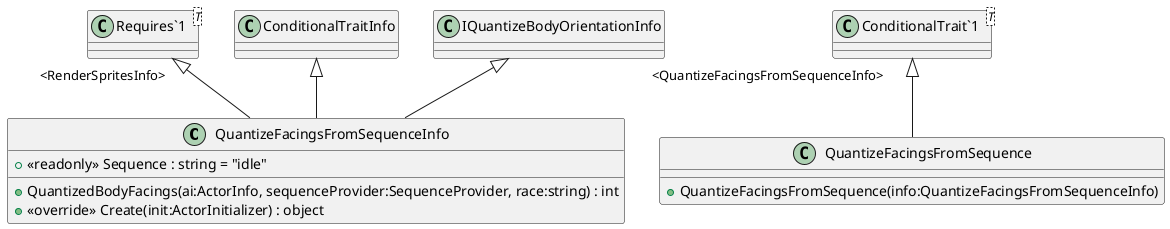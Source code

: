 @startuml
class QuantizeFacingsFromSequenceInfo {
    + <<readonly>> Sequence : string = "idle"
    + QuantizedBodyFacings(ai:ActorInfo, sequenceProvider:SequenceProvider, race:string) : int
    + <<override>> Create(init:ActorInitializer) : object
}
class QuantizeFacingsFromSequence {
    + QuantizeFacingsFromSequence(info:QuantizeFacingsFromSequenceInfo)
}
class "Requires`1"<T> {
}
class "ConditionalTrait`1"<T> {
}
ConditionalTraitInfo <|-- QuantizeFacingsFromSequenceInfo
IQuantizeBodyOrientationInfo <|-- QuantizeFacingsFromSequenceInfo
"Requires`1" "<RenderSpritesInfo>" <|-- QuantizeFacingsFromSequenceInfo
"ConditionalTrait`1" "<QuantizeFacingsFromSequenceInfo>" <|-- QuantizeFacingsFromSequence
@enduml

